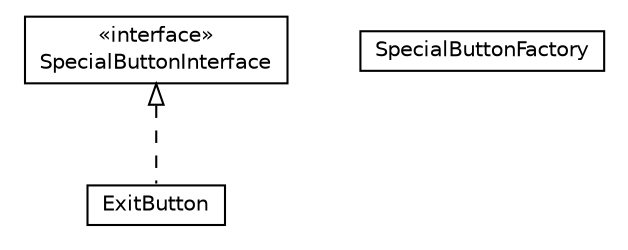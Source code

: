 #!/usr/local/bin/dot
#
# Class diagram 
# Generated by UMLGraph version R5_6-24-gf6e263 (http://www.umlgraph.org/)
#

digraph G {
	edge [fontname="Helvetica",fontsize=10,labelfontname="Helvetica",labelfontsize=10];
	node [fontname="Helvetica",fontsize=10,shape=plaintext];
	nodesep=0.25;
	ranksep=0.5;
	// org.universAAL.ui.handler.gui.swing.model.special.ExitButton
	c1097691 [label=<<table title="org.universAAL.ui.handler.gui.swing.model.special.ExitButton" border="0" cellborder="1" cellspacing="0" cellpadding="2" port="p" href="./ExitButton.html">
		<tr><td><table border="0" cellspacing="0" cellpadding="1">
<tr><td align="center" balign="center"> ExitButton </td></tr>
		</table></td></tr>
		</table>>, URL="./ExitButton.html", fontname="Helvetica", fontcolor="black", fontsize=10.0];
	// org.universAAL.ui.handler.gui.swing.model.special.SpecialButtonInterface
	c1097692 [label=<<table title="org.universAAL.ui.handler.gui.swing.model.special.SpecialButtonInterface" border="0" cellborder="1" cellspacing="0" cellpadding="2" port="p" href="./SpecialButtonInterface.html">
		<tr><td><table border="0" cellspacing="0" cellpadding="1">
<tr><td align="center" balign="center"> &#171;interface&#187; </td></tr>
<tr><td align="center" balign="center"> SpecialButtonInterface </td></tr>
		</table></td></tr>
		</table>>, URL="./SpecialButtonInterface.html", fontname="Helvetica", fontcolor="black", fontsize=10.0];
	// org.universAAL.ui.handler.gui.swing.model.special.SpecialButtonFactory
	c1097693 [label=<<table title="org.universAAL.ui.handler.gui.swing.model.special.SpecialButtonFactory" border="0" cellborder="1" cellspacing="0" cellpadding="2" port="p" href="./SpecialButtonFactory.html">
		<tr><td><table border="0" cellspacing="0" cellpadding="1">
<tr><td align="center" balign="center"> SpecialButtonFactory </td></tr>
		</table></td></tr>
		</table>>, URL="./SpecialButtonFactory.html", fontname="Helvetica", fontcolor="black", fontsize=10.0];
	//org.universAAL.ui.handler.gui.swing.model.special.ExitButton implements org.universAAL.ui.handler.gui.swing.model.special.SpecialButtonInterface
	c1097692:p -> c1097691:p [dir=back,arrowtail=empty,style=dashed];
}

